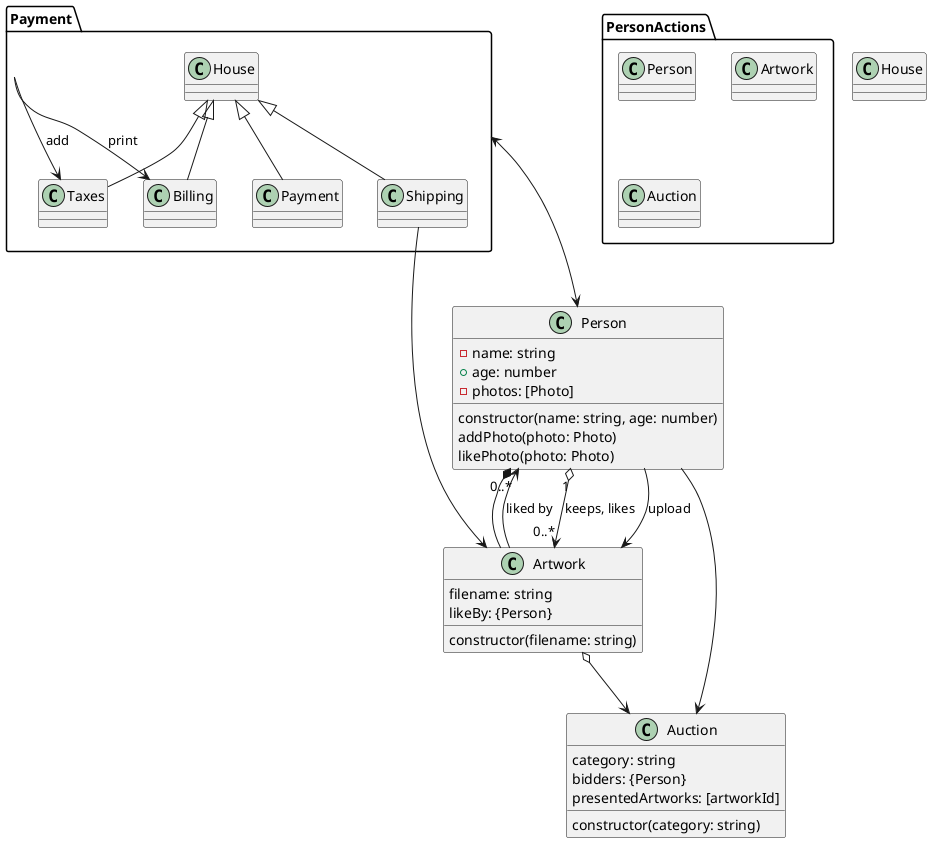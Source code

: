 @startuml Bunchart Class Diagram

'skinparam Shadowing false
'skinparam Monochrome true

class Person {
    -name: string
    +age: number
    -photos: [Photo]
    constructor(name: string, age: number)
    addPhoto(photo: Photo)
    likePhoto(photo: Photo)
}

class Artwork {
    filename: string
    likeBy: {Person}
    constructor(filename: string)
}

class Auction {
    category: string
    bidders: {Person}
    presentedArtworks: [artworkId]
    constructor(category: string)
}

class House {}

Person "1" o---> "0..*" Artwork : keeps, likes
Artwork  ---> "0..*" Person : liked by

package PersonActions {
    class Person {}
    class Artwork {}
    class Auction {}
}

Person *- Artwork
Artwork o--> Auction

Person -> Artwork : upload

package Payment {
    class House {}
    class Payment extends House {}
    class Taxes extends House {}
    class Billing extends House {}
    class Shipping extends House{}
}

Payment --> Taxes : add
Payment --> Billing : print
Shipping ---> Artwork
Payment <---> Person
Person --> Auction



@enduml